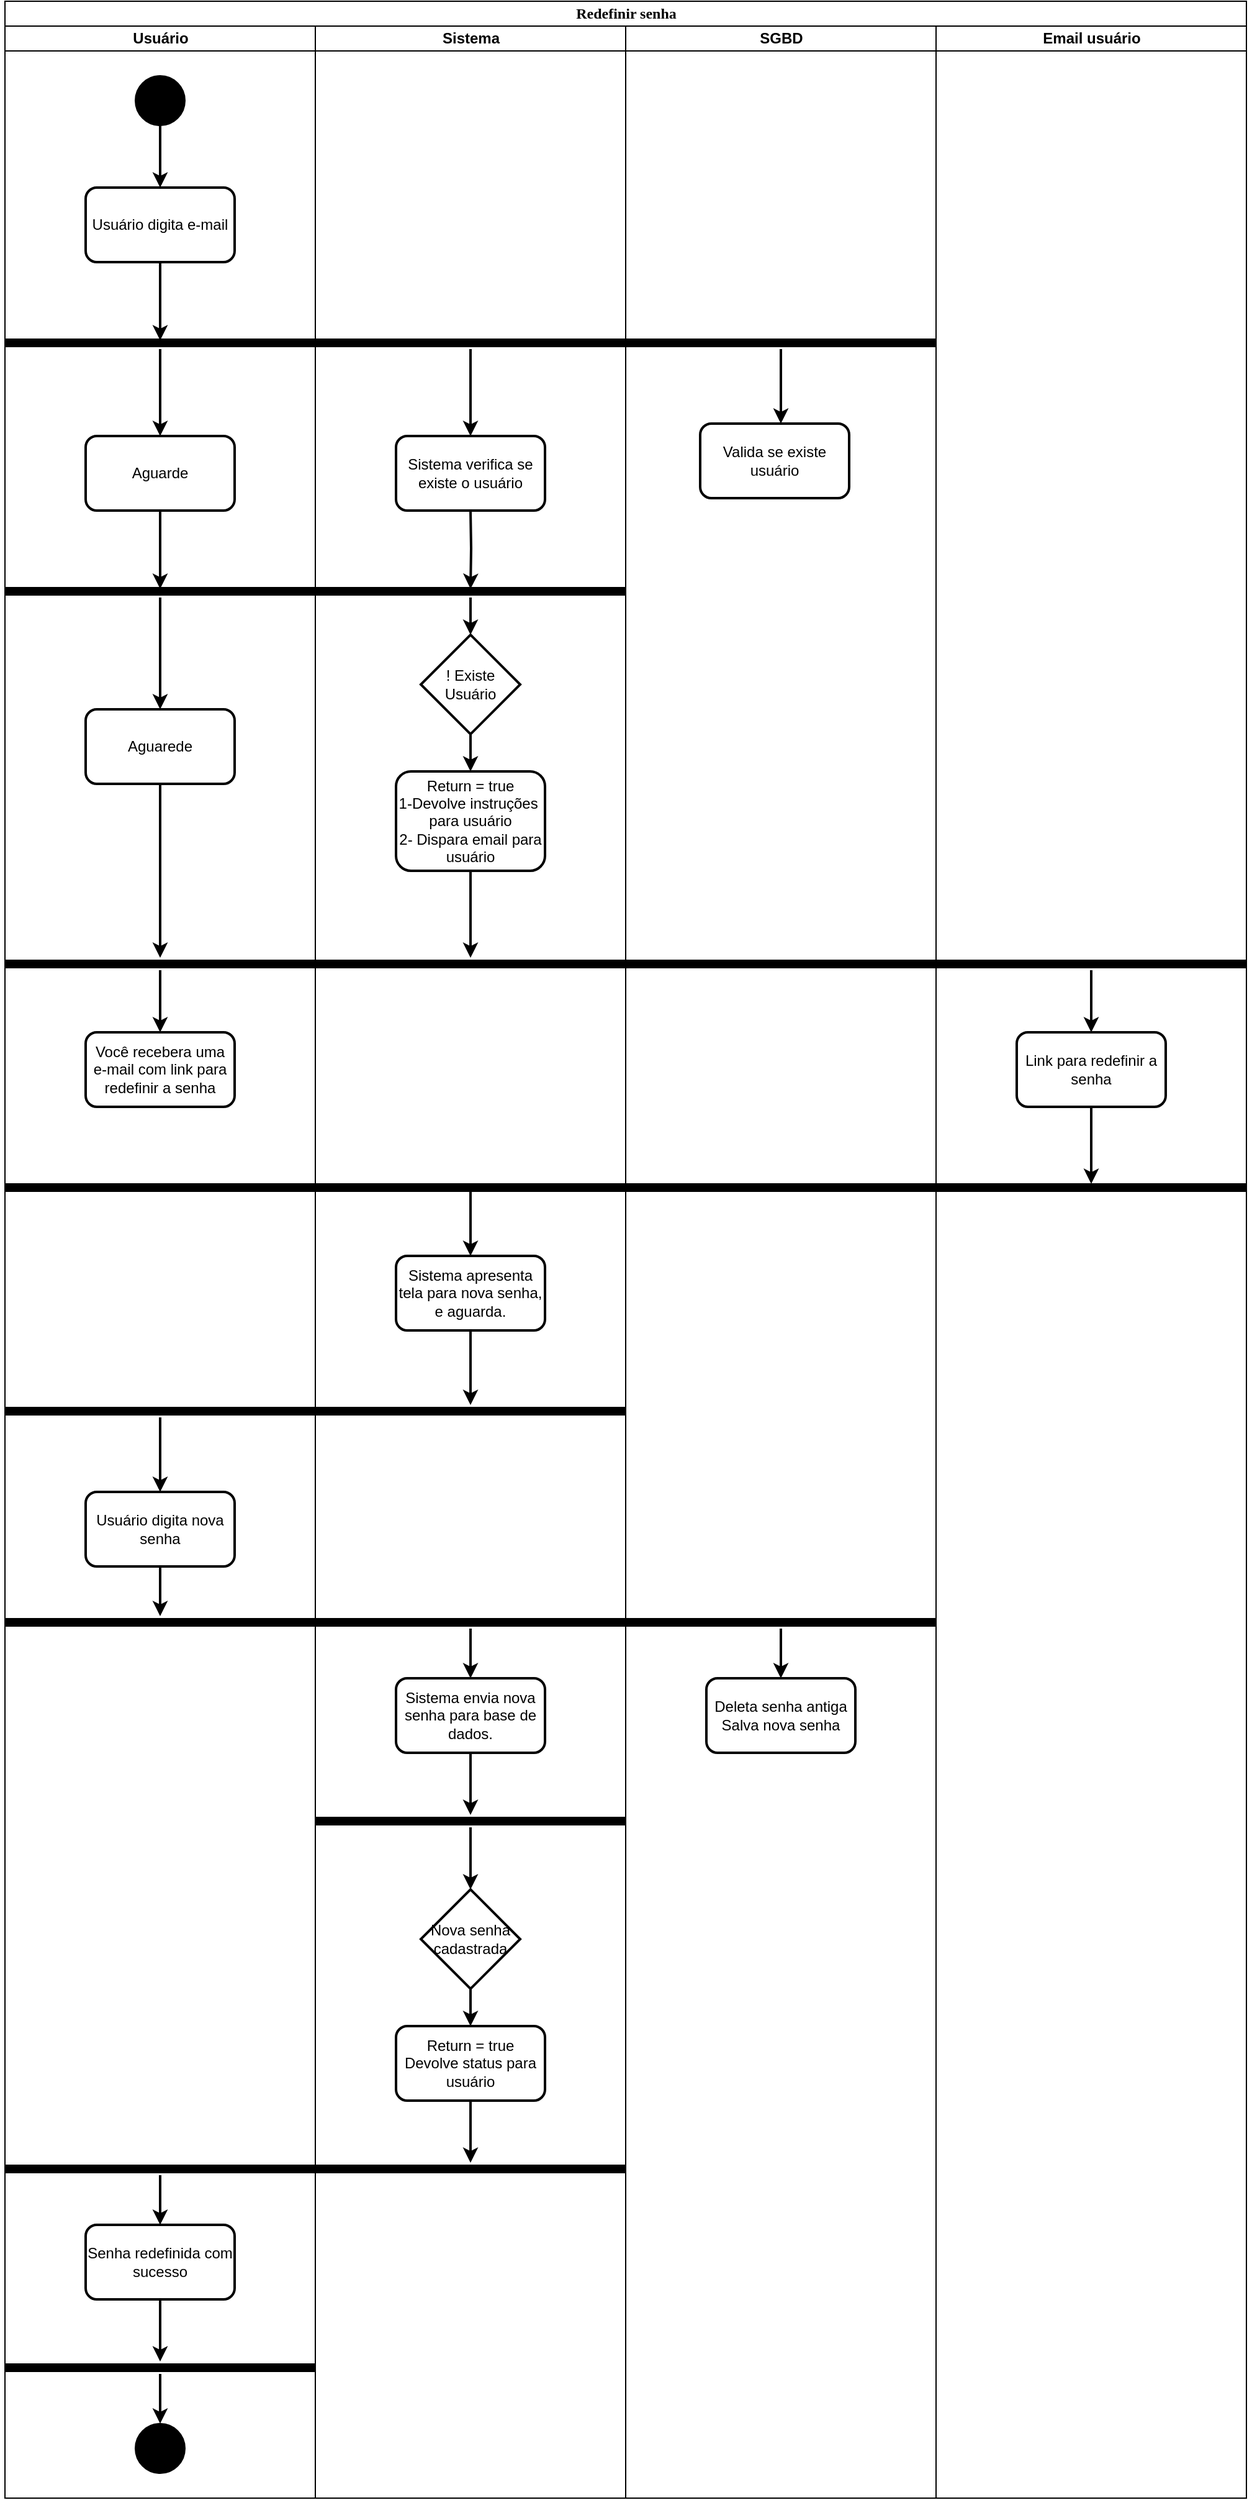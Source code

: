 <mxfile version="14.7.7" type="device"><diagram id="3grwLLCS3slW5wh3gqiy" name="Page-1"><mxGraphModel dx="1422" dy="745" grid="1" gridSize="10" guides="1" tooltips="1" connect="1" arrows="1" fold="1" page="1" pageScale="1" pageWidth="1654" pageHeight="2336" math="0" shadow="0"><root><mxCell id="0"/><mxCell id="1" parent="0"/><mxCell id="3PSHX0DWx3rwNfAkpDsJ-30" value="Redefinir senha" style="swimlane;html=1;childLayout=stackLayout;startSize=20;rounded=0;shadow=0;comic=0;labelBackgroundColor=none;strokeWidth=1;fontFamily=Verdana;fontSize=12;align=center;" vertex="1" parent="1"><mxGeometry x="40" y="20" width="1000" height="2010" as="geometry"/></mxCell><mxCell id="3PSHX0DWx3rwNfAkpDsJ-31" value="Usuário" style="swimlane;html=1;startSize=20;" vertex="1" parent="3PSHX0DWx3rwNfAkpDsJ-30"><mxGeometry y="20" width="250" height="1990" as="geometry"/></mxCell><mxCell id="3PSHX0DWx3rwNfAkpDsJ-32" style="edgeStyle=orthogonalEdgeStyle;rounded=0;orthogonalLoop=1;jettySize=auto;html=1;strokeColor=#000000;strokeWidth=2;entryX=0.5;entryY=0;entryDx=0;entryDy=0;" edge="1" parent="3PSHX0DWx3rwNfAkpDsJ-31" source="3PSHX0DWx3rwNfAkpDsJ-33" target="3PSHX0DWx3rwNfAkpDsJ-39"><mxGeometry relative="1" as="geometry"><mxPoint x="125" y="110" as="targetPoint"/></mxGeometry></mxCell><mxCell id="3PSHX0DWx3rwNfAkpDsJ-33" value="" style="ellipse;whiteSpace=wrap;html=1;rounded=0;shadow=0;comic=0;labelBackgroundColor=none;strokeWidth=1;fillColor=#000000;fontFamily=Verdana;fontSize=12;align=center;" vertex="1" parent="3PSHX0DWx3rwNfAkpDsJ-31"><mxGeometry x="105" y="40" width="40" height="40" as="geometry"/></mxCell><mxCell id="3PSHX0DWx3rwNfAkpDsJ-34" value="" style="line;strokeWidth=7;html=1;" vertex="1" parent="3PSHX0DWx3rwNfAkpDsJ-31"><mxGeometry y="250" width="250" height="10" as="geometry"/></mxCell><mxCell id="3PSHX0DWx3rwNfAkpDsJ-35" value="" style="line;strokeWidth=7;html=1;" vertex="1" parent="3PSHX0DWx3rwNfAkpDsJ-31"><mxGeometry y="450" width="250" height="10" as="geometry"/></mxCell><mxCell id="3PSHX0DWx3rwNfAkpDsJ-36" style="edgeStyle=orthogonalEdgeStyle;rounded=0;orthogonalLoop=1;jettySize=auto;html=1;strokeColor=#000000;strokeWidth=2;entryX=0.5;entryY=0;entryDx=0;entryDy=0;" edge="1" parent="3PSHX0DWx3rwNfAkpDsJ-31" source="3PSHX0DWx3rwNfAkpDsJ-35" target="3PSHX0DWx3rwNfAkpDsJ-40"><mxGeometry relative="1" as="geometry"><mxPoint x="125" y="520" as="targetPoint"/></mxGeometry></mxCell><mxCell id="3PSHX0DWx3rwNfAkpDsJ-38" style="edgeStyle=orthogonalEdgeStyle;rounded=0;orthogonalLoop=1;jettySize=auto;html=1;entryX=0.5;entryY=0.3;entryDx=0;entryDy=0;entryPerimeter=0;strokeColor=#000000;strokeWidth=2;" edge="1" parent="3PSHX0DWx3rwNfAkpDsJ-31" source="3PSHX0DWx3rwNfAkpDsJ-39" target="3PSHX0DWx3rwNfAkpDsJ-34"><mxGeometry relative="1" as="geometry"/></mxCell><mxCell id="3PSHX0DWx3rwNfAkpDsJ-39" value="Usuário digita e-mail" style="rounded=1;whiteSpace=wrap;html=1;strokeWidth=2;" vertex="1" parent="3PSHX0DWx3rwNfAkpDsJ-31"><mxGeometry x="65" y="130" width="120" height="60" as="geometry"/></mxCell><mxCell id="3PSHX0DWx3rwNfAkpDsJ-40" value="Aguarede" style="rounded=1;whiteSpace=wrap;html=1;strokeWidth=2;" vertex="1" parent="3PSHX0DWx3rwNfAkpDsJ-31"><mxGeometry x="65" y="550" width="120" height="60" as="geometry"/></mxCell><mxCell id="3PSHX0DWx3rwNfAkpDsJ-41" style="edgeStyle=orthogonalEdgeStyle;rounded=0;orthogonalLoop=1;jettySize=auto;html=1;entryX=0.5;entryY=0.3;entryDx=0;entryDy=0;entryPerimeter=0;strokeColor=#000000;strokeWidth=2;" edge="1" parent="3PSHX0DWx3rwNfAkpDsJ-31" source="3PSHX0DWx3rwNfAkpDsJ-42" target="3PSHX0DWx3rwNfAkpDsJ-35"><mxGeometry relative="1" as="geometry"/></mxCell><mxCell id="3PSHX0DWx3rwNfAkpDsJ-42" value="Aguarde" style="rounded=1;whiteSpace=wrap;html=1;strokeWidth=2;" vertex="1" parent="3PSHX0DWx3rwNfAkpDsJ-31"><mxGeometry x="65" y="330" width="120" height="60" as="geometry"/></mxCell><mxCell id="3PSHX0DWx3rwNfAkpDsJ-43" style="edgeStyle=orthogonalEdgeStyle;rounded=0;orthogonalLoop=1;jettySize=auto;html=1;strokeColor=#000000;strokeWidth=2;entryX=0.5;entryY=0;entryDx=0;entryDy=0;" edge="1" parent="3PSHX0DWx3rwNfAkpDsJ-31" source="3PSHX0DWx3rwNfAkpDsJ-34" target="3PSHX0DWx3rwNfAkpDsJ-42"><mxGeometry relative="1" as="geometry"><mxPoint x="125" y="310" as="targetPoint"/></mxGeometry></mxCell><mxCell id="3PSHX0DWx3rwNfAkpDsJ-76" value="Você recebera uma e-mail com link para redefinir a senha" style="rounded=1;whiteSpace=wrap;html=1;strokeWidth=2;" vertex="1" parent="3PSHX0DWx3rwNfAkpDsJ-31"><mxGeometry x="65" y="810" width="120" height="60" as="geometry"/></mxCell><mxCell id="3PSHX0DWx3rwNfAkpDsJ-123" style="edgeStyle=orthogonalEdgeStyle;rounded=0;orthogonalLoop=1;jettySize=auto;html=1;entryX=0.5;entryY=0;entryDx=0;entryDy=0;strokeWidth=2;" edge="1" parent="3PSHX0DWx3rwNfAkpDsJ-31" source="3PSHX0DWx3rwNfAkpDsJ-115" target="3PSHX0DWx3rwNfAkpDsJ-122"><mxGeometry relative="1" as="geometry"/></mxCell><mxCell id="3PSHX0DWx3rwNfAkpDsJ-115" value="" style="line;strokeWidth=7;html=1;" vertex="1" parent="3PSHX0DWx3rwNfAkpDsJ-31"><mxGeometry y="1110" width="250" height="10" as="geometry"/></mxCell><mxCell id="3PSHX0DWx3rwNfAkpDsJ-122" value="Usuário digita nova senha" style="rounded=1;whiteSpace=wrap;html=1;strokeWidth=2;" vertex="1" parent="3PSHX0DWx3rwNfAkpDsJ-31"><mxGeometry x="65" y="1180" width="120" height="60" as="geometry"/></mxCell><mxCell id="3PSHX0DWx3rwNfAkpDsJ-150" value="Senha redefinida com sucesso" style="rounded=1;whiteSpace=wrap;html=1;strokeWidth=2;" vertex="1" parent="3PSHX0DWx3rwNfAkpDsJ-31"><mxGeometry x="65" y="1770" width="120" height="60" as="geometry"/></mxCell><mxCell id="3PSHX0DWx3rwNfAkpDsJ-174" value="" style="ellipse;whiteSpace=wrap;html=1;rounded=0;shadow=0;comic=0;labelBackgroundColor=none;strokeWidth=1;fillColor=#000000;fontFamily=Verdana;fontSize=12;align=center;" vertex="1" parent="3PSHX0DWx3rwNfAkpDsJ-31"><mxGeometry x="105" y="1930" width="40" height="40" as="geometry"/></mxCell><mxCell id="3PSHX0DWx3rwNfAkpDsJ-45" value="Sistema" style="swimlane;html=1;startSize=20;" vertex="1" parent="3PSHX0DWx3rwNfAkpDsJ-30"><mxGeometry x="250" y="20" width="250" height="1990" as="geometry"/></mxCell><mxCell id="3PSHX0DWx3rwNfAkpDsJ-46" value="Sistema verifica se existe o usuário" style="rounded=1;whiteSpace=wrap;html=1;strokeWidth=2;" vertex="1" parent="3PSHX0DWx3rwNfAkpDsJ-45"><mxGeometry x="65" y="330" width="120" height="60" as="geometry"/></mxCell><mxCell id="3PSHX0DWx3rwNfAkpDsJ-47" style="edgeStyle=orthogonalEdgeStyle;rounded=0;orthogonalLoop=1;jettySize=auto;html=1;strokeColor=#000000;strokeWidth=2;" edge="1" parent="3PSHX0DWx3rwNfAkpDsJ-45" source="3PSHX0DWx3rwNfAkpDsJ-48" target="3PSHX0DWx3rwNfAkpDsJ-51"><mxGeometry relative="1" as="geometry"/></mxCell><mxCell id="3PSHX0DWx3rwNfAkpDsJ-48" value="Return = true&lt;br&gt;1-Devolve instruções&amp;nbsp; para usuário&lt;br&gt;2- Dispara email para usuário&lt;br&gt;" style="rounded=1;whiteSpace=wrap;html=1;strokeWidth=2;" vertex="1" parent="3PSHX0DWx3rwNfAkpDsJ-45"><mxGeometry x="65" y="600" width="120" height="80" as="geometry"/></mxCell><mxCell id="3PSHX0DWx3rwNfAkpDsJ-49" style="edgeStyle=orthogonalEdgeStyle;rounded=0;orthogonalLoop=1;jettySize=auto;html=1;entryX=0.5;entryY=0;entryDx=0;entryDy=0;strokeColor=#000000;strokeWidth=2;" edge="1" parent="3PSHX0DWx3rwNfAkpDsJ-45" source="3PSHX0DWx3rwNfAkpDsJ-50" target="3PSHX0DWx3rwNfAkpDsJ-48"><mxGeometry relative="1" as="geometry"/></mxCell><mxCell id="3PSHX0DWx3rwNfAkpDsJ-50" value="! Existe&lt;br&gt;Usuário" style="rhombus;whiteSpace=wrap;html=1;strokeWidth=2;" vertex="1" parent="3PSHX0DWx3rwNfAkpDsJ-45"><mxGeometry x="85" y="490" width="80" height="80" as="geometry"/></mxCell><mxCell id="3PSHX0DWx3rwNfAkpDsJ-51" value="" style="line;strokeWidth=7;html=1;" vertex="1" parent="3PSHX0DWx3rwNfAkpDsJ-45"><mxGeometry y="750" width="250" height="10" as="geometry"/></mxCell><mxCell id="3PSHX0DWx3rwNfAkpDsJ-82" value="Sistema apresenta tela para nova senha, e aguarda." style="rounded=1;whiteSpace=wrap;html=1;strokeWidth=2;" vertex="1" parent="3PSHX0DWx3rwNfAkpDsJ-45"><mxGeometry x="65" y="990" width="120" height="60" as="geometry"/></mxCell><mxCell id="3PSHX0DWx3rwNfAkpDsJ-127" value="Sistema envia nova senha para base de dados." style="rounded=1;whiteSpace=wrap;html=1;strokeWidth=2;" vertex="1" parent="3PSHX0DWx3rwNfAkpDsJ-45"><mxGeometry x="65" y="1330" width="120" height="60" as="geometry"/></mxCell><mxCell id="3PSHX0DWx3rwNfAkpDsJ-143" style="edgeStyle=orthogonalEdgeStyle;rounded=0;orthogonalLoop=1;jettySize=auto;html=1;entryX=0.5;entryY=0;entryDx=0;entryDy=0;strokeWidth=2;" edge="1" parent="3PSHX0DWx3rwNfAkpDsJ-45" source="3PSHX0DWx3rwNfAkpDsJ-137" target="3PSHX0DWx3rwNfAkpDsJ-142"><mxGeometry relative="1" as="geometry"/></mxCell><mxCell id="3PSHX0DWx3rwNfAkpDsJ-137" value="Nova senha cadastrada" style="rhombus;whiteSpace=wrap;html=1;strokeWidth=2;" vertex="1" parent="3PSHX0DWx3rwNfAkpDsJ-45"><mxGeometry x="85" y="1500" width="80" height="80" as="geometry"/></mxCell><mxCell id="3PSHX0DWx3rwNfAkpDsJ-142" value="Return = true&lt;br&gt;Devolve status para usuário" style="rounded=1;whiteSpace=wrap;html=1;strokeWidth=2;" vertex="1" parent="3PSHX0DWx3rwNfAkpDsJ-45"><mxGeometry x="65" y="1610" width="120" height="60" as="geometry"/></mxCell><mxCell id="3PSHX0DWx3rwNfAkpDsJ-52" value="SGBD" style="swimlane;html=1;startSize=20;" vertex="1" parent="3PSHX0DWx3rwNfAkpDsJ-30"><mxGeometry x="500" y="20" width="250" height="1990" as="geometry"/></mxCell><mxCell id="3PSHX0DWx3rwNfAkpDsJ-53" style="edgeStyle=orthogonalEdgeStyle;rounded=0;orthogonalLoop=1;jettySize=auto;html=1;entryX=0.5;entryY=0;entryDx=0;entryDy=0;strokeColor=#000000;strokeWidth=2;" edge="1" parent="3PSHX0DWx3rwNfAkpDsJ-52" source="3PSHX0DWx3rwNfAkpDsJ-54"><mxGeometry relative="1" as="geometry"><mxPoint x="125" y="320" as="targetPoint"/></mxGeometry></mxCell><mxCell id="3PSHX0DWx3rwNfAkpDsJ-54" value="" style="line;strokeWidth=7;html=1;" vertex="1" parent="3PSHX0DWx3rwNfAkpDsJ-52"><mxGeometry y="250" width="250" height="10" as="geometry"/></mxCell><mxCell id="3PSHX0DWx3rwNfAkpDsJ-55" value="Valida se existe usuário" style="rounded=1;whiteSpace=wrap;html=1;strokeWidth=2;" vertex="1" parent="3PSHX0DWx3rwNfAkpDsJ-52"><mxGeometry x="60" y="320" width="120" height="60" as="geometry"/></mxCell><mxCell id="3PSHX0DWx3rwNfAkpDsJ-71" value="" style="line;strokeWidth=7;html=1;" vertex="1" parent="3PSHX0DWx3rwNfAkpDsJ-52"><mxGeometry y="750" width="250" height="10" as="geometry"/></mxCell><mxCell id="3PSHX0DWx3rwNfAkpDsJ-131" value="Deleta senha antiga&lt;br&gt;Salva nova senha" style="rounded=1;whiteSpace=wrap;html=1;strokeWidth=2;" vertex="1" parent="3PSHX0DWx3rwNfAkpDsJ-52"><mxGeometry x="65" y="1330" width="120" height="60" as="geometry"/></mxCell><mxCell id="3PSHX0DWx3rwNfAkpDsJ-67" value="Email usuário" style="swimlane;html=1;startSize=20;" vertex="1" parent="3PSHX0DWx3rwNfAkpDsJ-30"><mxGeometry x="750" y="20" width="250" height="1990" as="geometry"/></mxCell><mxCell id="3PSHX0DWx3rwNfAkpDsJ-73" value="Link para redefinir a senha" style="rounded=1;whiteSpace=wrap;html=1;strokeWidth=2;" vertex="1" parent="3PSHX0DWx3rwNfAkpDsJ-67"><mxGeometry x="65" y="810" width="120" height="60" as="geometry"/></mxCell><mxCell id="3PSHX0DWx3rwNfAkpDsJ-129" value="" style="line;strokeWidth=7;html=1;" vertex="1" parent="3PSHX0DWx3rwNfAkpDsJ-67"><mxGeometry x="-250" y="1280" width="250" height="10" as="geometry"/></mxCell><mxCell id="3PSHX0DWx3rwNfAkpDsJ-132" style="edgeStyle=orthogonalEdgeStyle;rounded=0;orthogonalLoop=1;jettySize=auto;html=1;entryX=0.5;entryY=0;entryDx=0;entryDy=0;strokeWidth=2;" edge="1" parent="3PSHX0DWx3rwNfAkpDsJ-30" source="3PSHX0DWx3rwNfAkpDsJ-129" target="3PSHX0DWx3rwNfAkpDsJ-131"><mxGeometry relative="1" as="geometry"/></mxCell><mxCell id="3PSHX0DWx3rwNfAkpDsJ-56" style="edgeStyle=orthogonalEdgeStyle;rounded=0;orthogonalLoop=1;jettySize=auto;html=1;entryX=0.5;entryY=0;entryDx=0;entryDy=0;strokeColor=#000000;strokeWidth=2;" edge="1" parent="1" source="3PSHX0DWx3rwNfAkpDsJ-57"><mxGeometry relative="1" as="geometry"><mxPoint x="415" y="370" as="targetPoint"/></mxGeometry></mxCell><mxCell id="3PSHX0DWx3rwNfAkpDsJ-57" value="" style="line;strokeWidth=7;html=1;" vertex="1" parent="1"><mxGeometry x="290" y="290" width="250" height="10" as="geometry"/></mxCell><mxCell id="3PSHX0DWx3rwNfAkpDsJ-58" style="edgeStyle=orthogonalEdgeStyle;rounded=0;orthogonalLoop=1;jettySize=auto;html=1;strokeColor=#000000;strokeWidth=2;" edge="1" parent="1" source="3PSHX0DWx3rwNfAkpDsJ-59" target="3PSHX0DWx3rwNfAkpDsJ-50"><mxGeometry relative="1" as="geometry"/></mxCell><mxCell id="3PSHX0DWx3rwNfAkpDsJ-59" value="" style="line;strokeWidth=7;html=1;" vertex="1" parent="1"><mxGeometry x="290" y="490" width="250" height="10" as="geometry"/></mxCell><mxCell id="3PSHX0DWx3rwNfAkpDsJ-60" style="edgeStyle=orthogonalEdgeStyle;rounded=0;orthogonalLoop=1;jettySize=auto;html=1;entryX=0.5;entryY=0.3;entryDx=0;entryDy=0;entryPerimeter=0;strokeColor=#000000;strokeWidth=2;" edge="1" parent="1" target="3PSHX0DWx3rwNfAkpDsJ-59"><mxGeometry relative="1" as="geometry"><mxPoint x="415" y="430" as="sourcePoint"/></mxGeometry></mxCell><mxCell id="3PSHX0DWx3rwNfAkpDsJ-61" style="edgeStyle=orthogonalEdgeStyle;rounded=0;orthogonalLoop=1;jettySize=auto;html=1;strokeColor=#000000;strokeWidth=2;" edge="1" parent="1" source="3PSHX0DWx3rwNfAkpDsJ-62"><mxGeometry relative="1" as="geometry"><mxPoint x="165" y="850" as="targetPoint"/></mxGeometry></mxCell><mxCell id="3PSHX0DWx3rwNfAkpDsJ-62" value="" style="line;strokeWidth=7;html=1;" vertex="1" parent="1"><mxGeometry x="40" y="790" width="250" height="10" as="geometry"/></mxCell><mxCell id="3PSHX0DWx3rwNfAkpDsJ-63" style="edgeStyle=orthogonalEdgeStyle;rounded=0;orthogonalLoop=1;jettySize=auto;html=1;strokeColor=#000000;strokeWidth=2;" edge="1" parent="1" source="3PSHX0DWx3rwNfAkpDsJ-40" target="3PSHX0DWx3rwNfAkpDsJ-62"><mxGeometry relative="1" as="geometry"/></mxCell><mxCell id="3PSHX0DWx3rwNfAkpDsJ-75" style="edgeStyle=orthogonalEdgeStyle;rounded=0;orthogonalLoop=1;jettySize=auto;html=1;entryX=0.5;entryY=0;entryDx=0;entryDy=0;strokeWidth=2;" edge="1" parent="1" source="3PSHX0DWx3rwNfAkpDsJ-72" target="3PSHX0DWx3rwNfAkpDsJ-73"><mxGeometry relative="1" as="geometry"/></mxCell><mxCell id="3PSHX0DWx3rwNfAkpDsJ-72" value="" style="line;strokeWidth=7;html=1;" vertex="1" parent="1"><mxGeometry x="790" y="790" width="250" height="10" as="geometry"/></mxCell><mxCell id="3PSHX0DWx3rwNfAkpDsJ-83" style="edgeStyle=orthogonalEdgeStyle;rounded=0;orthogonalLoop=1;jettySize=auto;html=1;entryX=0.5;entryY=0;entryDx=0;entryDy=0;strokeWidth=2;exitX=0.5;exitY=0.3;exitDx=0;exitDy=0;exitPerimeter=0;" edge="1" parent="1" source="3PSHX0DWx3rwNfAkpDsJ-77" target="3PSHX0DWx3rwNfAkpDsJ-82"><mxGeometry relative="1" as="geometry"/></mxCell><mxCell id="3PSHX0DWx3rwNfAkpDsJ-77" value="" style="line;strokeWidth=7;html=1;" vertex="1" parent="1"><mxGeometry x="290" y="970" width="250" height="10" as="geometry"/></mxCell><mxCell id="3PSHX0DWx3rwNfAkpDsJ-78" value="" style="line;strokeWidth=7;html=1;" vertex="1" parent="1"><mxGeometry x="540" y="970" width="250" height="10" as="geometry"/></mxCell><mxCell id="3PSHX0DWx3rwNfAkpDsJ-79" value="" style="line;strokeWidth=7;html=1;" vertex="1" parent="1"><mxGeometry x="40" y="970" width="250" height="10" as="geometry"/></mxCell><mxCell id="3PSHX0DWx3rwNfAkpDsJ-80" value="" style="line;strokeWidth=7;html=1;" vertex="1" parent="1"><mxGeometry x="790" y="970" width="250" height="10" as="geometry"/></mxCell><mxCell id="3PSHX0DWx3rwNfAkpDsJ-81" style="edgeStyle=orthogonalEdgeStyle;rounded=0;orthogonalLoop=1;jettySize=auto;html=1;entryX=0.5;entryY=0.2;entryDx=0;entryDy=0;entryPerimeter=0;strokeWidth=2;" edge="1" parent="1" source="3PSHX0DWx3rwNfAkpDsJ-73" target="3PSHX0DWx3rwNfAkpDsJ-80"><mxGeometry relative="1" as="geometry"/></mxCell><mxCell id="3PSHX0DWx3rwNfAkpDsJ-118" style="edgeStyle=orthogonalEdgeStyle;rounded=0;orthogonalLoop=1;jettySize=auto;html=1;strokeWidth=2;" edge="1" parent="1" source="3PSHX0DWx3rwNfAkpDsJ-82"><mxGeometry relative="1" as="geometry"><mxPoint x="415" y="1150" as="targetPoint"/></mxGeometry></mxCell><mxCell id="3PSHX0DWx3rwNfAkpDsJ-121" value="" style="line;strokeWidth=7;html=1;" vertex="1" parent="1"><mxGeometry x="290" y="1150" width="250" height="10" as="geometry"/></mxCell><mxCell id="3PSHX0DWx3rwNfAkpDsJ-124" value="" style="line;strokeWidth=7;html=1;" vertex="1" parent="1"><mxGeometry x="40" y="1320" width="250" height="10" as="geometry"/></mxCell><mxCell id="3PSHX0DWx3rwNfAkpDsJ-128" style="edgeStyle=orthogonalEdgeStyle;rounded=0;orthogonalLoop=1;jettySize=auto;html=1;entryX=0.5;entryY=0;entryDx=0;entryDy=0;strokeWidth=2;" edge="1" parent="1" source="3PSHX0DWx3rwNfAkpDsJ-125" target="3PSHX0DWx3rwNfAkpDsJ-127"><mxGeometry relative="1" as="geometry"/></mxCell><mxCell id="3PSHX0DWx3rwNfAkpDsJ-125" value="" style="line;strokeWidth=7;html=1;" vertex="1" parent="1"><mxGeometry x="290" y="1320" width="250" height="10" as="geometry"/></mxCell><mxCell id="3PSHX0DWx3rwNfAkpDsJ-126" style="edgeStyle=orthogonalEdgeStyle;rounded=0;orthogonalLoop=1;jettySize=auto;html=1;strokeWidth=2;" edge="1" parent="1" source="3PSHX0DWx3rwNfAkpDsJ-122"><mxGeometry relative="1" as="geometry"><mxPoint x="165" y="1320" as="targetPoint"/></mxGeometry></mxCell><mxCell id="3PSHX0DWx3rwNfAkpDsJ-141" style="edgeStyle=orthogonalEdgeStyle;rounded=0;orthogonalLoop=1;jettySize=auto;html=1;strokeWidth=2;" edge="1" parent="1" source="3PSHX0DWx3rwNfAkpDsJ-139"><mxGeometry relative="1" as="geometry"><mxPoint x="415" y="1540" as="targetPoint"/></mxGeometry></mxCell><mxCell id="3PSHX0DWx3rwNfAkpDsJ-139" value="" style="line;strokeWidth=7;html=1;" vertex="1" parent="1"><mxGeometry x="290" y="1480" width="250" height="10" as="geometry"/></mxCell><mxCell id="3PSHX0DWx3rwNfAkpDsJ-140" style="edgeStyle=orthogonalEdgeStyle;rounded=0;orthogonalLoop=1;jettySize=auto;html=1;strokeWidth=2;" edge="1" parent="1" source="3PSHX0DWx3rwNfAkpDsJ-127" target="3PSHX0DWx3rwNfAkpDsJ-139"><mxGeometry relative="1" as="geometry"/></mxCell><mxCell id="3PSHX0DWx3rwNfAkpDsJ-151" style="edgeStyle=orthogonalEdgeStyle;rounded=0;orthogonalLoop=1;jettySize=auto;html=1;entryX=0.5;entryY=0;entryDx=0;entryDy=0;strokeWidth=2;" edge="1" parent="1" source="3PSHX0DWx3rwNfAkpDsJ-145" target="3PSHX0DWx3rwNfAkpDsJ-150"><mxGeometry relative="1" as="geometry"/></mxCell><mxCell id="3PSHX0DWx3rwNfAkpDsJ-145" value="" style="line;strokeWidth=7;html=1;" vertex="1" parent="1"><mxGeometry x="40" y="1760" width="250" height="10" as="geometry"/></mxCell><mxCell id="3PSHX0DWx3rwNfAkpDsJ-146" value="" style="line;strokeWidth=7;html=1;" vertex="1" parent="1"><mxGeometry x="290" y="1760" width="250" height="10" as="geometry"/></mxCell><mxCell id="3PSHX0DWx3rwNfAkpDsJ-149" style="edgeStyle=orthogonalEdgeStyle;rounded=0;orthogonalLoop=1;jettySize=auto;html=1;strokeWidth=2;" edge="1" parent="1" source="3PSHX0DWx3rwNfAkpDsJ-142" target="3PSHX0DWx3rwNfAkpDsJ-146"><mxGeometry relative="1" as="geometry"/></mxCell><mxCell id="3PSHX0DWx3rwNfAkpDsJ-177" style="edgeStyle=orthogonalEdgeStyle;rounded=0;orthogonalLoop=1;jettySize=auto;html=1;entryX=0.5;entryY=0;entryDx=0;entryDy=0;strokeWidth=2;" edge="1" parent="1" source="3PSHX0DWx3rwNfAkpDsJ-153" target="3PSHX0DWx3rwNfAkpDsJ-174"><mxGeometry relative="1" as="geometry"/></mxCell><mxCell id="3PSHX0DWx3rwNfAkpDsJ-153" value="" style="line;strokeWidth=7;html=1;" vertex="1" parent="1"><mxGeometry x="40" y="1920" width="250" height="10" as="geometry"/></mxCell><mxCell id="3PSHX0DWx3rwNfAkpDsJ-156" style="edgeStyle=orthogonalEdgeStyle;rounded=0;orthogonalLoop=1;jettySize=auto;html=1;strokeWidth=2;" edge="1" parent="1" source="3PSHX0DWx3rwNfAkpDsJ-150" target="3PSHX0DWx3rwNfAkpDsJ-153"><mxGeometry relative="1" as="geometry"/></mxCell></root></mxGraphModel></diagram></mxfile>